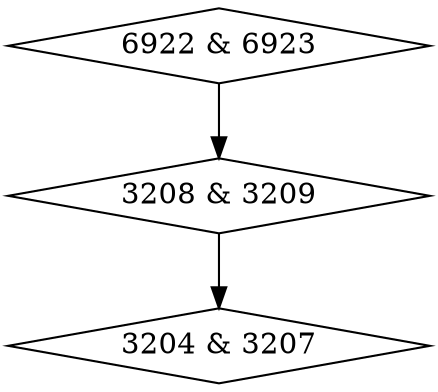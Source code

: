 digraph {
0 [label = "3204 & 3207", shape = diamond];
1 [label = "3208 & 3209", shape = diamond];
2 [label = "6922 & 6923", shape = diamond];
1->0;
2->1;
}
